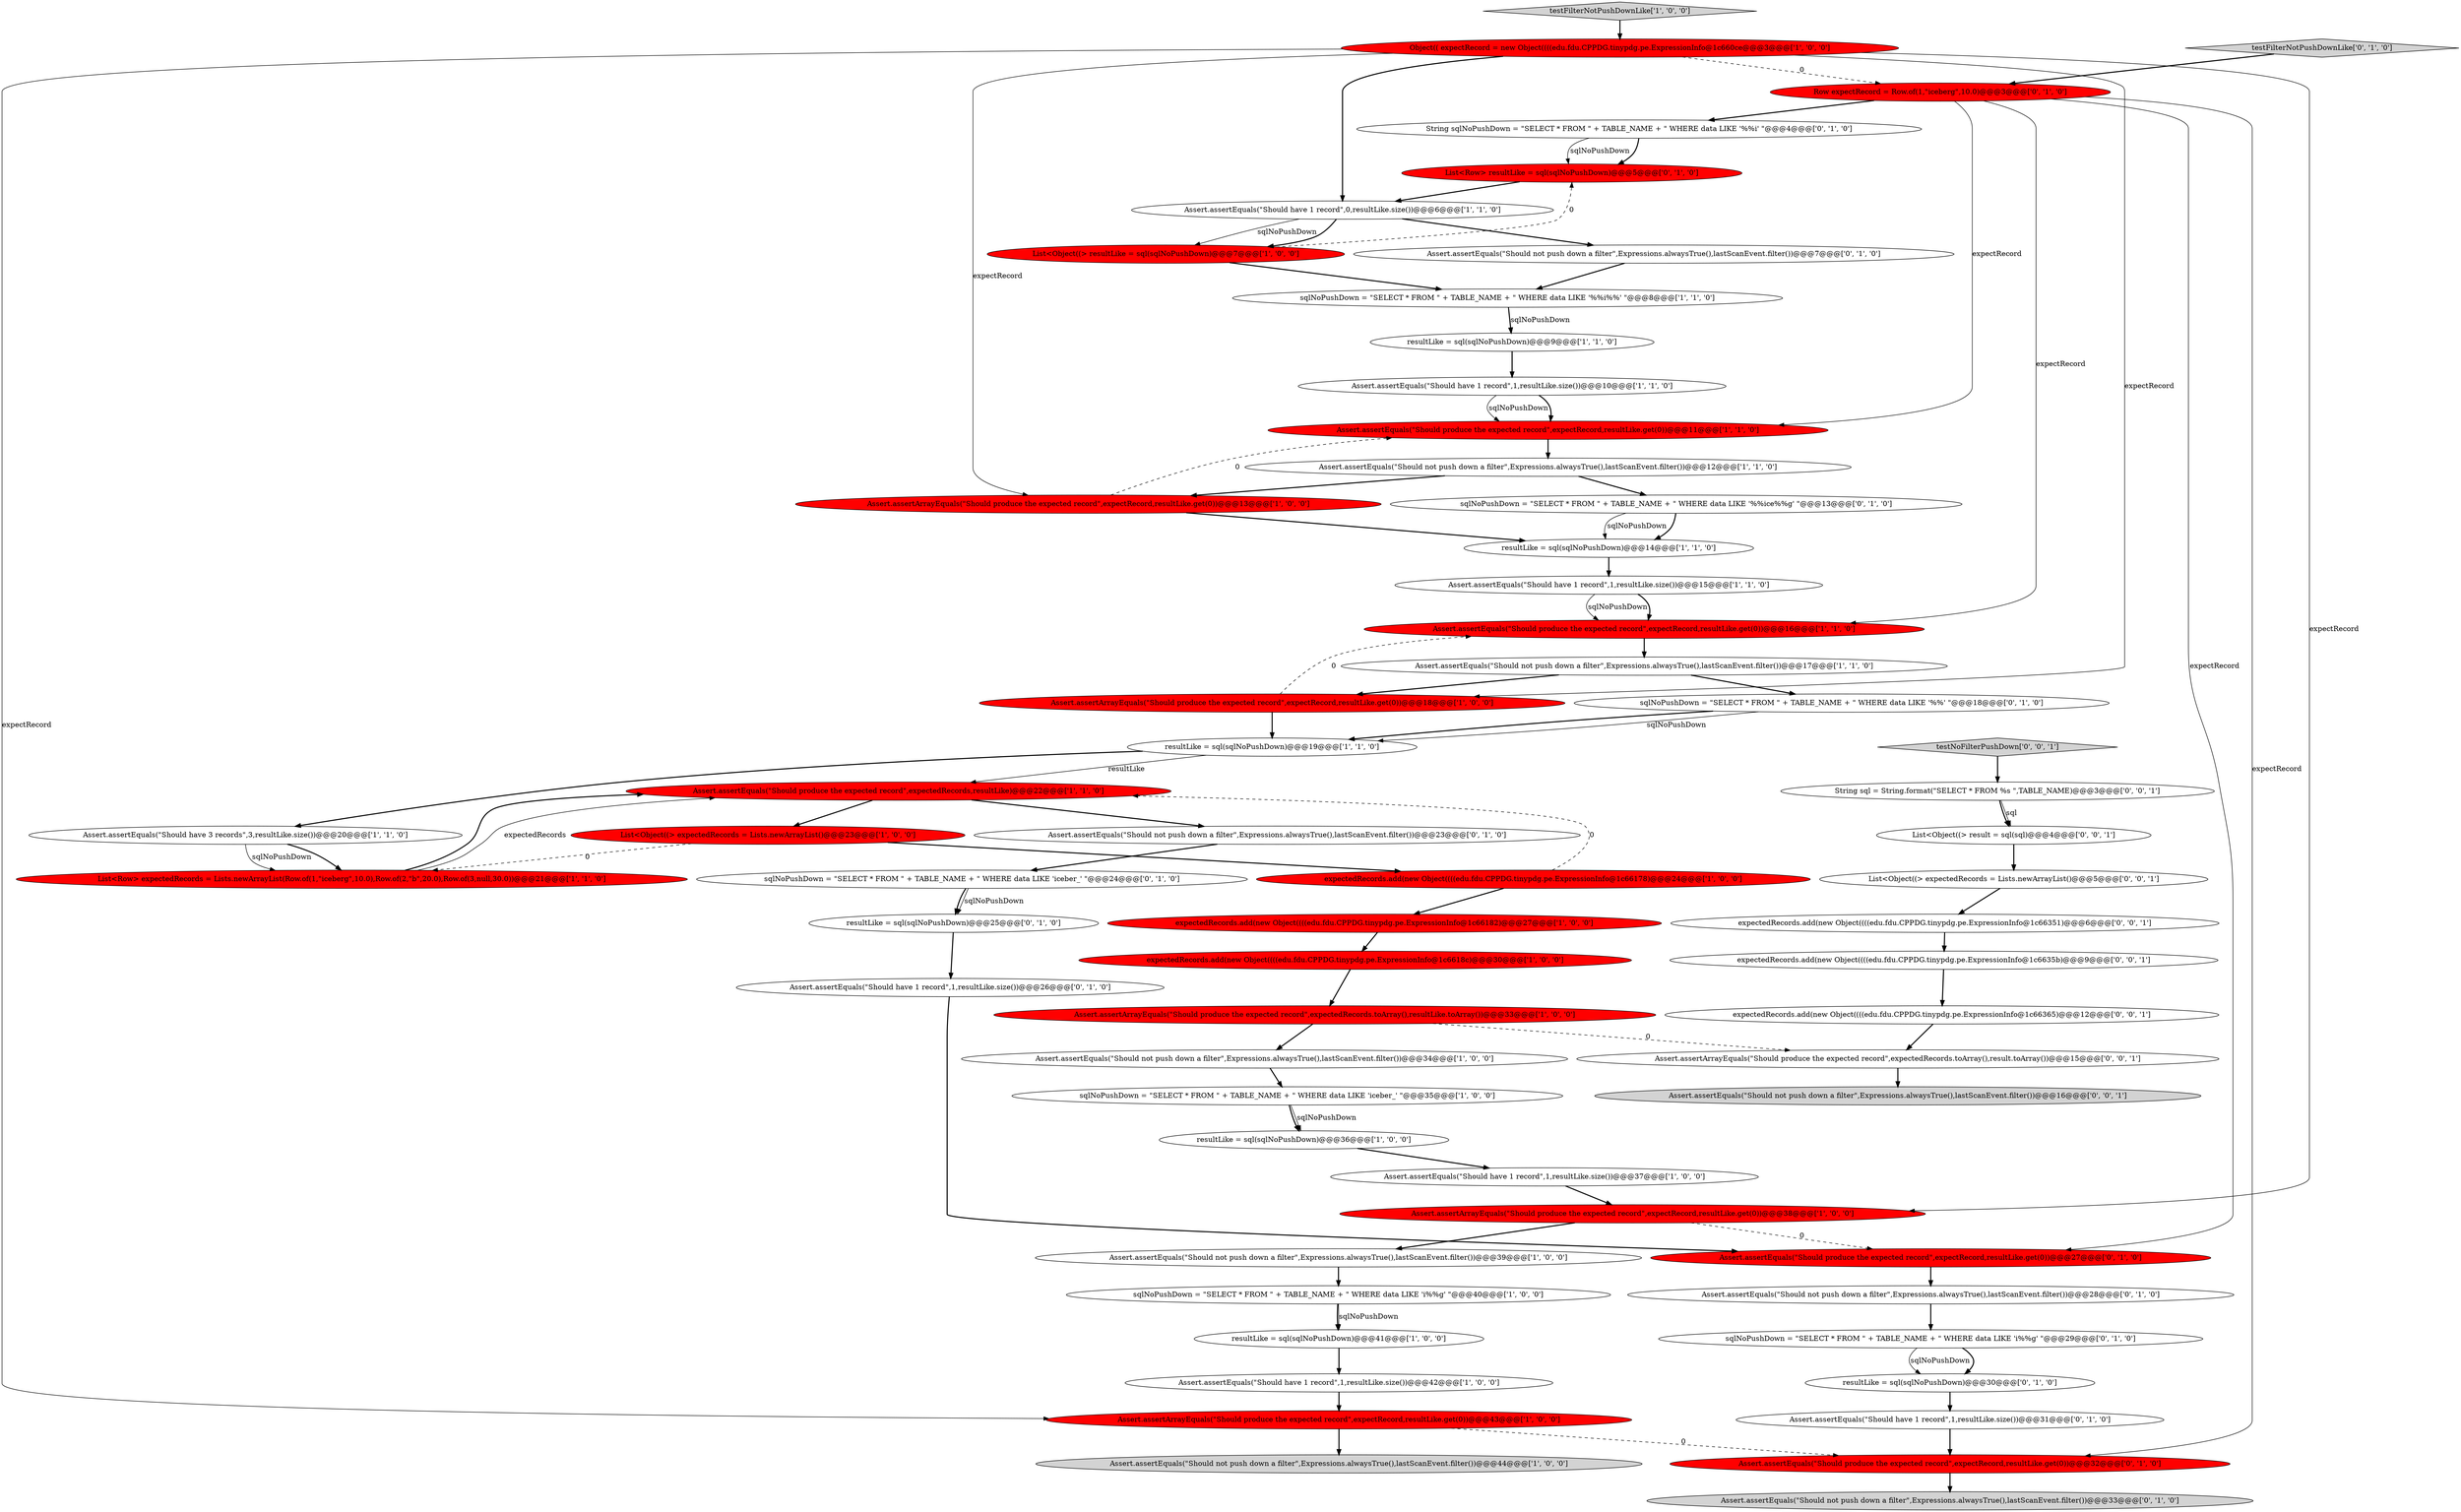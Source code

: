 digraph {
60 [style = filled, label = "expectedRecords.add(new Object((((edu.fdu.CPPDG.tinypdg.pe.ExpressionInfo@1c6635b)@@@9@@@['0', '0', '1']", fillcolor = white, shape = ellipse image = "AAA0AAABBB3BBB"];
25 [style = filled, label = "Assert.assertEquals(\"Should not push down a filter\",Expressions.alwaysTrue(),lastScanEvent.filter())@@@34@@@['1', '0', '0']", fillcolor = white, shape = ellipse image = "AAA0AAABBB1BBB"];
16 [style = filled, label = "expectedRecords.add(new Object((((edu.fdu.CPPDG.tinypdg.pe.ExpressionInfo@1c66182)@@@27@@@['1', '0', '0']", fillcolor = red, shape = ellipse image = "AAA1AAABBB1BBB"];
47 [style = filled, label = "Assert.assertEquals(\"Should not push down a filter\",Expressions.alwaysTrue(),lastScanEvent.filter())@@@7@@@['0', '1', '0']", fillcolor = white, shape = ellipse image = "AAA0AAABBB2BBB"];
4 [style = filled, label = "sqlNoPushDown = \"SELECT * FROM \" + TABLE_NAME + \" WHERE data LIKE 'i%%g' \"@@@40@@@['1', '0', '0']", fillcolor = white, shape = ellipse image = "AAA0AAABBB1BBB"];
15 [style = filled, label = "resultLike = sql(sqlNoPushDown)@@@14@@@['1', '1', '0']", fillcolor = white, shape = ellipse image = "AAA0AAABBB1BBB"];
24 [style = filled, label = "expectedRecords.add(new Object((((edu.fdu.CPPDG.tinypdg.pe.ExpressionInfo@1c66178)@@@24@@@['1', '0', '0']", fillcolor = red, shape = ellipse image = "AAA1AAABBB1BBB"];
44 [style = filled, label = "Assert.assertEquals(\"Should produce the expected record\",expectRecord,resultLike.get(0))@@@27@@@['0', '1', '0']", fillcolor = red, shape = ellipse image = "AAA1AAABBB2BBB"];
12 [style = filled, label = "Assert.assertEquals(\"Should produce the expected record\",expectedRecords,resultLike)@@@22@@@['1', '1', '0']", fillcolor = red, shape = ellipse image = "AAA1AAABBB1BBB"];
46 [style = filled, label = "resultLike = sql(sqlNoPushDown)@@@30@@@['0', '1', '0']", fillcolor = white, shape = ellipse image = "AAA0AAABBB2BBB"];
31 [style = filled, label = "sqlNoPushDown = \"SELECT * FROM \" + TABLE_NAME + \" WHERE data LIKE '%%i%%' \"@@@8@@@['1', '1', '0']", fillcolor = white, shape = ellipse image = "AAA0AAABBB1BBB"];
55 [style = filled, label = "testNoFilterPushDown['0', '0', '1']", fillcolor = lightgray, shape = diamond image = "AAA0AAABBB3BBB"];
54 [style = filled, label = "String sql = String.format(\"SELECT * FROM %s \",TABLE_NAME)@@@3@@@['0', '0', '1']", fillcolor = white, shape = ellipse image = "AAA0AAABBB3BBB"];
21 [style = filled, label = "Assert.assertArrayEquals(\"Should produce the expected record\",expectRecord,resultLike.get(0))@@@13@@@['1', '0', '0']", fillcolor = red, shape = ellipse image = "AAA1AAABBB1BBB"];
53 [style = filled, label = "List<Object((> result = sql(sql)@@@4@@@['0', '0', '1']", fillcolor = white, shape = ellipse image = "AAA0AAABBB3BBB"];
14 [style = filled, label = "sqlNoPushDown = \"SELECT * FROM \" + TABLE_NAME + \" WHERE data LIKE 'iceber_' \"@@@35@@@['1', '0', '0']", fillcolor = white, shape = ellipse image = "AAA0AAABBB1BBB"];
48 [style = filled, label = "Assert.assertEquals(\"Should not push down a filter\",Expressions.alwaysTrue(),lastScanEvent.filter())@@@23@@@['0', '1', '0']", fillcolor = white, shape = ellipse image = "AAA0AAABBB2BBB"];
37 [style = filled, label = "Row expectRecord = Row.of(1,\"iceberg\",10.0)@@@3@@@['0', '1', '0']", fillcolor = red, shape = ellipse image = "AAA1AAABBB2BBB"];
32 [style = filled, label = "Assert.assertEquals(\"Should not push down a filter\",Expressions.alwaysTrue(),lastScanEvent.filter())@@@17@@@['1', '1', '0']", fillcolor = white, shape = ellipse image = "AAA0AAABBB1BBB"];
39 [style = filled, label = "Assert.assertEquals(\"Should not push down a filter\",Expressions.alwaysTrue(),lastScanEvent.filter())@@@33@@@['0', '1', '0']", fillcolor = lightgray, shape = ellipse image = "AAA0AAABBB2BBB"];
22 [style = filled, label = "Assert.assertArrayEquals(\"Should produce the expected record\",expectRecord,resultLike.get(0))@@@43@@@['1', '0', '0']", fillcolor = red, shape = ellipse image = "AAA1AAABBB1BBB"];
35 [style = filled, label = "Assert.assertEquals(\"Should not push down a filter\",Expressions.alwaysTrue(),lastScanEvent.filter())@@@28@@@['0', '1', '0']", fillcolor = white, shape = ellipse image = "AAA0AAABBB2BBB"];
11 [style = filled, label = "testFilterNotPushDownLike['1', '0', '0']", fillcolor = lightgray, shape = diamond image = "AAA0AAABBB1BBB"];
34 [style = filled, label = "resultLike = sql(sqlNoPushDown)@@@36@@@['1', '0', '0']", fillcolor = white, shape = ellipse image = "AAA0AAABBB1BBB"];
26 [style = filled, label = "Assert.assertEquals(\"Should not push down a filter\",Expressions.alwaysTrue(),lastScanEvent.filter())@@@44@@@['1', '0', '0']", fillcolor = lightgray, shape = ellipse image = "AAA0AAABBB1BBB"];
59 [style = filled, label = "expectedRecords.add(new Object((((edu.fdu.CPPDG.tinypdg.pe.ExpressionInfo@1c66351)@@@6@@@['0', '0', '1']", fillcolor = white, shape = ellipse image = "AAA0AAABBB3BBB"];
1 [style = filled, label = "Assert.assertEquals(\"Should have 3 records\",3,resultLike.size())@@@20@@@['1', '1', '0']", fillcolor = white, shape = ellipse image = "AAA0AAABBB1BBB"];
52 [style = filled, label = "resultLike = sql(sqlNoPushDown)@@@25@@@['0', '1', '0']", fillcolor = white, shape = ellipse image = "AAA0AAABBB2BBB"];
13 [style = filled, label = "Assert.assertEquals(\"Should have 1 record\",0,resultLike.size())@@@6@@@['1', '1', '0']", fillcolor = white, shape = ellipse image = "AAA0AAABBB1BBB"];
17 [style = filled, label = "List<Object((> expectedRecords = Lists.newArrayList()@@@23@@@['1', '0', '0']", fillcolor = red, shape = ellipse image = "AAA1AAABBB1BBB"];
8 [style = filled, label = "Assert.assertEquals(\"Should have 1 record\",1,resultLike.size())@@@10@@@['1', '1', '0']", fillcolor = white, shape = ellipse image = "AAA0AAABBB1BBB"];
2 [style = filled, label = "Assert.assertArrayEquals(\"Should produce the expected record\",expectRecord,resultLike.get(0))@@@18@@@['1', '0', '0']", fillcolor = red, shape = ellipse image = "AAA1AAABBB1BBB"];
5 [style = filled, label = "Assert.assertEquals(\"Should not push down a filter\",Expressions.alwaysTrue(),lastScanEvent.filter())@@@12@@@['1', '1', '0']", fillcolor = white, shape = ellipse image = "AAA0AAABBB1BBB"];
56 [style = filled, label = "Assert.assertEquals(\"Should not push down a filter\",Expressions.alwaysTrue(),lastScanEvent.filter())@@@16@@@['0', '0', '1']", fillcolor = lightgray, shape = ellipse image = "AAA0AAABBB3BBB"];
51 [style = filled, label = "Assert.assertEquals(\"Should have 1 record\",1,resultLike.size())@@@26@@@['0', '1', '0']", fillcolor = white, shape = ellipse image = "AAA0AAABBB2BBB"];
33 [style = filled, label = "List<Row> expectedRecords = Lists.newArrayList(Row.of(1,\"iceberg\",10.0),Row.of(2,\"b\",20.0),Row.of(3,null,30.0))@@@21@@@['1', '1', '0']", fillcolor = red, shape = ellipse image = "AAA1AAABBB1BBB"];
19 [style = filled, label = "Assert.assertEquals(\"Should have 1 record\",1,resultLike.size())@@@15@@@['1', '1', '0']", fillcolor = white, shape = ellipse image = "AAA0AAABBB1BBB"];
61 [style = filled, label = "List<Object((> expectedRecords = Lists.newArrayList()@@@5@@@['0', '0', '1']", fillcolor = white, shape = ellipse image = "AAA0AAABBB3BBB"];
18 [style = filled, label = "Assert.assertEquals(\"Should not push down a filter\",Expressions.alwaysTrue(),lastScanEvent.filter())@@@39@@@['1', '0', '0']", fillcolor = white, shape = ellipse image = "AAA0AAABBB1BBB"];
29 [style = filled, label = "Assert.assertEquals(\"Should produce the expected record\",expectRecord,resultLike.get(0))@@@16@@@['1', '1', '0']", fillcolor = red, shape = ellipse image = "AAA1AAABBB1BBB"];
57 [style = filled, label = "expectedRecords.add(new Object((((edu.fdu.CPPDG.tinypdg.pe.ExpressionInfo@1c66365)@@@12@@@['0', '0', '1']", fillcolor = white, shape = ellipse image = "AAA0AAABBB3BBB"];
58 [style = filled, label = "Assert.assertArrayEquals(\"Should produce the expected record\",expectedRecords.toArray(),result.toArray())@@@15@@@['0', '0', '1']", fillcolor = white, shape = ellipse image = "AAA0AAABBB3BBB"];
38 [style = filled, label = "String sqlNoPushDown = \"SELECT * FROM \" + TABLE_NAME + \" WHERE data LIKE '%%i' \"@@@4@@@['0', '1', '0']", fillcolor = white, shape = ellipse image = "AAA0AAABBB2BBB"];
49 [style = filled, label = "List<Row> resultLike = sql(sqlNoPushDown)@@@5@@@['0', '1', '0']", fillcolor = red, shape = ellipse image = "AAA1AAABBB2BBB"];
27 [style = filled, label = "List<Object((> resultLike = sql(sqlNoPushDown)@@@7@@@['1', '0', '0']", fillcolor = red, shape = ellipse image = "AAA1AAABBB1BBB"];
9 [style = filled, label = "resultLike = sql(sqlNoPushDown)@@@9@@@['1', '1', '0']", fillcolor = white, shape = ellipse image = "AAA0AAABBB1BBB"];
6 [style = filled, label = "resultLike = sql(sqlNoPushDown)@@@41@@@['1', '0', '0']", fillcolor = white, shape = ellipse image = "AAA0AAABBB1BBB"];
3 [style = filled, label = "Assert.assertArrayEquals(\"Should produce the expected record\",expectRecord,resultLike.get(0))@@@38@@@['1', '0', '0']", fillcolor = red, shape = ellipse image = "AAA1AAABBB1BBB"];
36 [style = filled, label = "testFilterNotPushDownLike['0', '1', '0']", fillcolor = lightgray, shape = diamond image = "AAA0AAABBB2BBB"];
42 [style = filled, label = "sqlNoPushDown = \"SELECT * FROM \" + TABLE_NAME + \" WHERE data LIKE 'i%%g' \"@@@29@@@['0', '1', '0']", fillcolor = white, shape = ellipse image = "AAA0AAABBB2BBB"];
50 [style = filled, label = "sqlNoPushDown = \"SELECT * FROM \" + TABLE_NAME + \" WHERE data LIKE '%%ice%%g' \"@@@13@@@['0', '1', '0']", fillcolor = white, shape = ellipse image = "AAA0AAABBB2BBB"];
0 [style = filled, label = "Object(( expectRecord = new Object((((edu.fdu.CPPDG.tinypdg.pe.ExpressionInfo@1c660ce@@@3@@@['1', '0', '0']", fillcolor = red, shape = ellipse image = "AAA1AAABBB1BBB"];
7 [style = filled, label = "Assert.assertEquals(\"Should have 1 record\",1,resultLike.size())@@@37@@@['1', '0', '0']", fillcolor = white, shape = ellipse image = "AAA0AAABBB1BBB"];
41 [style = filled, label = "sqlNoPushDown = \"SELECT * FROM \" + TABLE_NAME + \" WHERE data LIKE '%%' \"@@@18@@@['0', '1', '0']", fillcolor = white, shape = ellipse image = "AAA0AAABBB2BBB"];
20 [style = filled, label = "Assert.assertEquals(\"Should have 1 record\",1,resultLike.size())@@@42@@@['1', '0', '0']", fillcolor = white, shape = ellipse image = "AAA0AAABBB1BBB"];
43 [style = filled, label = "Assert.assertEquals(\"Should produce the expected record\",expectRecord,resultLike.get(0))@@@32@@@['0', '1', '0']", fillcolor = red, shape = ellipse image = "AAA1AAABBB2BBB"];
10 [style = filled, label = "resultLike = sql(sqlNoPushDown)@@@19@@@['1', '1', '0']", fillcolor = white, shape = ellipse image = "AAA0AAABBB1BBB"];
30 [style = filled, label = "expectedRecords.add(new Object((((edu.fdu.CPPDG.tinypdg.pe.ExpressionInfo@1c6618c)@@@30@@@['1', '0', '0']", fillcolor = red, shape = ellipse image = "AAA1AAABBB1BBB"];
23 [style = filled, label = "Assert.assertArrayEquals(\"Should produce the expected record\",expectedRecords.toArray(),resultLike.toArray())@@@33@@@['1', '0', '0']", fillcolor = red, shape = ellipse image = "AAA1AAABBB1BBB"];
45 [style = filled, label = "Assert.assertEquals(\"Should have 1 record\",1,resultLike.size())@@@31@@@['0', '1', '0']", fillcolor = white, shape = ellipse image = "AAA0AAABBB2BBB"];
28 [style = filled, label = "Assert.assertEquals(\"Should produce the expected record\",expectRecord,resultLike.get(0))@@@11@@@['1', '1', '0']", fillcolor = red, shape = ellipse image = "AAA1AAABBB1BBB"];
40 [style = filled, label = "sqlNoPushDown = \"SELECT * FROM \" + TABLE_NAME + \" WHERE data LIKE 'iceber_' \"@@@24@@@['0', '1', '0']", fillcolor = white, shape = ellipse image = "AAA0AAABBB2BBB"];
13->47 [style = bold, label=""];
0->13 [style = bold, label=""];
41->10 [style = solid, label="sqlNoPushDown"];
31->9 [style = bold, label=""];
44->35 [style = bold, label=""];
21->15 [style = bold, label=""];
4->6 [style = solid, label="sqlNoPushDown"];
25->14 [style = bold, label=""];
57->58 [style = bold, label=""];
0->2 [style = solid, label="expectRecord"];
61->59 [style = bold, label=""];
37->29 [style = solid, label="expectRecord"];
23->58 [style = dashed, label="0"];
3->18 [style = bold, label=""];
37->44 [style = solid, label="expectRecord"];
1->33 [style = bold, label=""];
45->43 [style = bold, label=""];
38->49 [style = bold, label=""];
37->38 [style = bold, label=""];
49->13 [style = bold, label=""];
8->28 [style = solid, label="sqlNoPushDown"];
54->53 [style = bold, label=""];
24->12 [style = dashed, label="0"];
8->28 [style = bold, label=""];
23->25 [style = bold, label=""];
28->5 [style = bold, label=""];
42->46 [style = bold, label=""];
59->60 [style = bold, label=""];
40->52 [style = bold, label=""];
42->46 [style = solid, label="sqlNoPushDown"];
22->43 [style = dashed, label="0"];
0->3 [style = solid, label="expectRecord"];
14->34 [style = solid, label="sqlNoPushDown"];
51->44 [style = bold, label=""];
27->31 [style = bold, label=""];
10->12 [style = solid, label="resultLike"];
12->48 [style = bold, label=""];
9->8 [style = bold, label=""];
58->56 [style = bold, label=""];
5->21 [style = bold, label=""];
60->57 [style = bold, label=""];
18->4 [style = bold, label=""];
29->32 [style = bold, label=""];
37->43 [style = solid, label="expectRecord"];
36->37 [style = bold, label=""];
52->51 [style = bold, label=""];
10->1 [style = bold, label=""];
54->53 [style = solid, label="sql"];
0->22 [style = solid, label="expectRecord"];
19->29 [style = solid, label="sqlNoPushDown"];
22->26 [style = bold, label=""];
0->21 [style = solid, label="expectRecord"];
35->42 [style = bold, label=""];
19->29 [style = bold, label=""];
47->31 [style = bold, label=""];
13->27 [style = solid, label="sqlNoPushDown"];
12->17 [style = bold, label=""];
17->33 [style = dashed, label="0"];
41->10 [style = bold, label=""];
33->12 [style = bold, label=""];
15->19 [style = bold, label=""];
2->10 [style = bold, label=""];
1->33 [style = solid, label="sqlNoPushDown"];
6->20 [style = bold, label=""];
13->27 [style = bold, label=""];
2->29 [style = dashed, label="0"];
16->30 [style = bold, label=""];
32->41 [style = bold, label=""];
50->15 [style = bold, label=""];
43->39 [style = bold, label=""];
37->28 [style = solid, label="expectRecord"];
53->61 [style = bold, label=""];
40->52 [style = solid, label="sqlNoPushDown"];
0->37 [style = dashed, label="0"];
27->49 [style = dashed, label="0"];
4->6 [style = bold, label=""];
21->28 [style = dashed, label="0"];
38->49 [style = solid, label="sqlNoPushDown"];
30->23 [style = bold, label=""];
33->12 [style = solid, label="expectedRecords"];
3->44 [style = dashed, label="0"];
34->7 [style = bold, label=""];
14->34 [style = bold, label=""];
32->2 [style = bold, label=""];
48->40 [style = bold, label=""];
7->3 [style = bold, label=""];
20->22 [style = bold, label=""];
31->9 [style = solid, label="sqlNoPushDown"];
24->16 [style = bold, label=""];
17->24 [style = bold, label=""];
11->0 [style = bold, label=""];
46->45 [style = bold, label=""];
50->15 [style = solid, label="sqlNoPushDown"];
55->54 [style = bold, label=""];
5->50 [style = bold, label=""];
}
